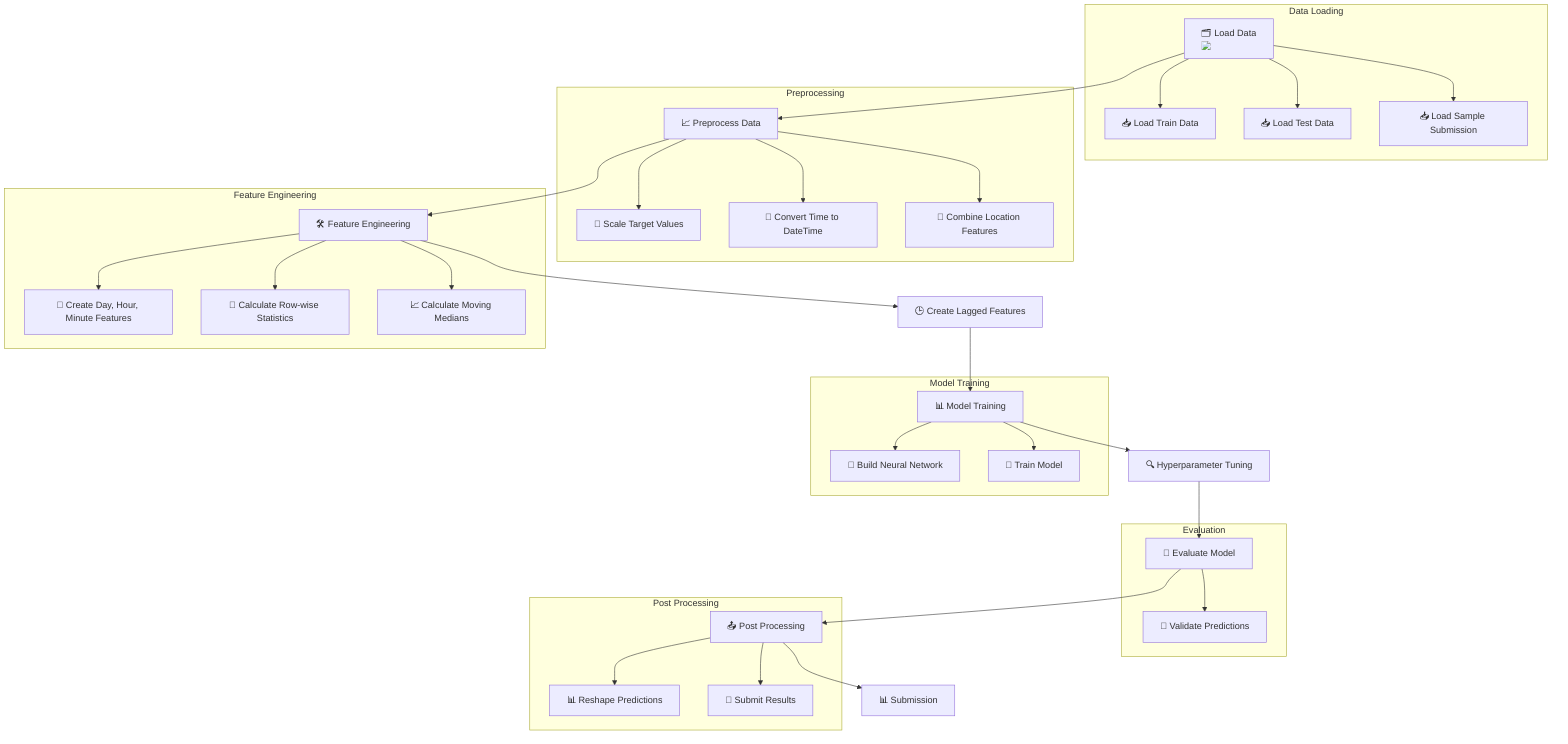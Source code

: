 graph TD;
    A["🗂️ Load Data <img src='icons/file.svg' />"] --> B["📈 Preprocess Data"];
    B --> C["🛠️ Feature Engineering"];
    C --> D["🕒 Create Lagged Features"];
    D --> E["📊 Model Training"];
    E --> F["🔍 Hyperparameter Tuning"];
    F --> G["🧪 Evaluate Model"];
    G --> H["📤 Post Processing"];
    H --> I["📊 Submission"];

    subgraph Data Loading
        A1["📥 Load Train Data"]
        A2["📥 Load Test Data"]
        A3["📥 Load Sample Submission"]
        A --> A1
        A --> A2
        A --> A3
    end

    subgraph Preprocessing
        B1["🧮 Scale Target Values"]
        B2["📅 Convert Time to DateTime"]
        B3["🔗 Combine Location Features"]
        B --> B1
        B --> B2
        B --> B3
    end

    subgraph Feature Engineering
        C1["📝 Create Day, Hour, Minute Features"]
        C2["🔢 Calculate Row-wise Statistics"]
        C3["📈 Calculate Moving Medians"]
        C --> C1
        C --> C2
        C --> C3
    end

    subgraph Model Training
        E1["🤖 Build Neural Network"]
        E2["🚀 Train Model"]
        E --> E1
        E --> E2
    end

    subgraph Evaluation
        G1["📝 Validate Predictions"]
        G --> G1
    end

    subgraph Post Processing
        H1["📊 Reshape Predictions"]
        H2["📄 Submit Results"]
        H --> H1
        H --> H2
    end